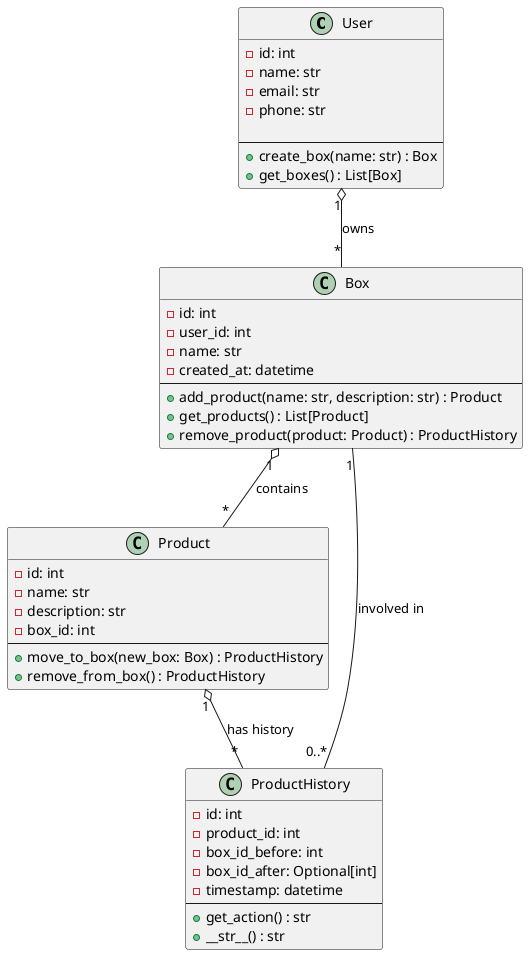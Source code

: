 
@startuml ClassDiagram

class User {
    - id: int
    - name: str
    - email: str
    - phone: str

    --
    + create_box(name: str) : Box
    + get_boxes() : List[Box]
}

class Box {
    - id: int
    - user_id: int
    - name: str
    - created_at: datetime
    --
    + add_product(name: str, description: str) : Product
    + get_products() : List[Product]
    + remove_product(product: Product) : ProductHistory
}

class Product {
    - id: int
    - name: str
    - description: str
    - box_id: int
    --
    + move_to_box(new_box: Box) : ProductHistory
    + remove_from_box() : ProductHistory
}

class ProductHistory {
    - id: int
    - product_id: int
    - box_id_before: int
    - box_id_after: Optional[int] 
    - timestamp: datetime
    --
    + get_action() : str
    + __str__() : str
}

' Relationships (English)
User "1" o-- "*" Box : owns
Box "1" o-- "*" Product : contains
Product "1" o-- "*" ProductHistory : has history
Box "1" -- "0..*" ProductHistory : involved in

@enduml
